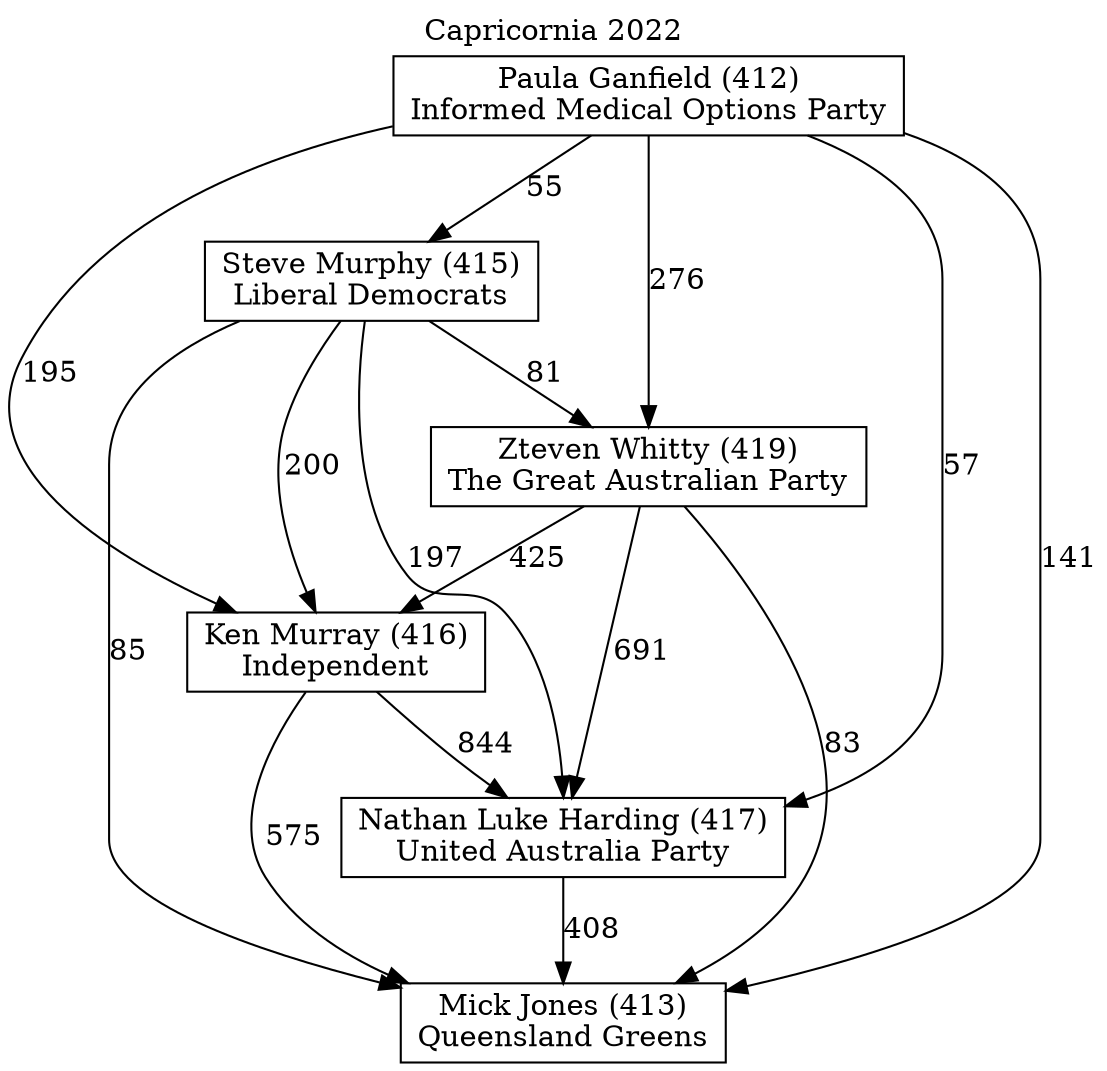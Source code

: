 // House preference flow
digraph "Mick Jones (413)_Capricornia_2022" {
	graph [label="Capricornia 2022" labelloc=t mclimit=10]
	node [shape=box]
	"Paula Ganfield (412)" [label="Paula Ganfield (412)
Informed Medical Options Party"]
	"Steve Murphy (415)" [label="Steve Murphy (415)
Liberal Democrats"]
	"Ken Murray (416)" [label="Ken Murray (416)
Independent"]
	"Zteven Whitty (419)" [label="Zteven Whitty (419)
The Great Australian Party"]
	"Nathan Luke Harding (417)" [label="Nathan Luke Harding (417)
United Australia Party"]
	"Mick Jones (413)" [label="Mick Jones (413)
Queensland Greens"]
	"Ken Murray (416)" -> "Mick Jones (413)" [label=575]
	"Zteven Whitty (419)" -> "Nathan Luke Harding (417)" [label=691]
	"Paula Ganfield (412)" -> "Nathan Luke Harding (417)" [label=57]
	"Zteven Whitty (419)" -> "Ken Murray (416)" [label=425]
	"Paula Ganfield (412)" -> "Zteven Whitty (419)" [label=276]
	"Paula Ganfield (412)" -> "Steve Murphy (415)" [label=55]
	"Nathan Luke Harding (417)" -> "Mick Jones (413)" [label=408]
	"Steve Murphy (415)" -> "Ken Murray (416)" [label=200]
	"Ken Murray (416)" -> "Nathan Luke Harding (417)" [label=844]
	"Steve Murphy (415)" -> "Mick Jones (413)" [label=85]
	"Paula Ganfield (412)" -> "Mick Jones (413)" [label=141]
	"Paula Ganfield (412)" -> "Ken Murray (416)" [label=195]
	"Steve Murphy (415)" -> "Zteven Whitty (419)" [label=81]
	"Zteven Whitty (419)" -> "Mick Jones (413)" [label=83]
	"Steve Murphy (415)" -> "Nathan Luke Harding (417)" [label=197]
}
